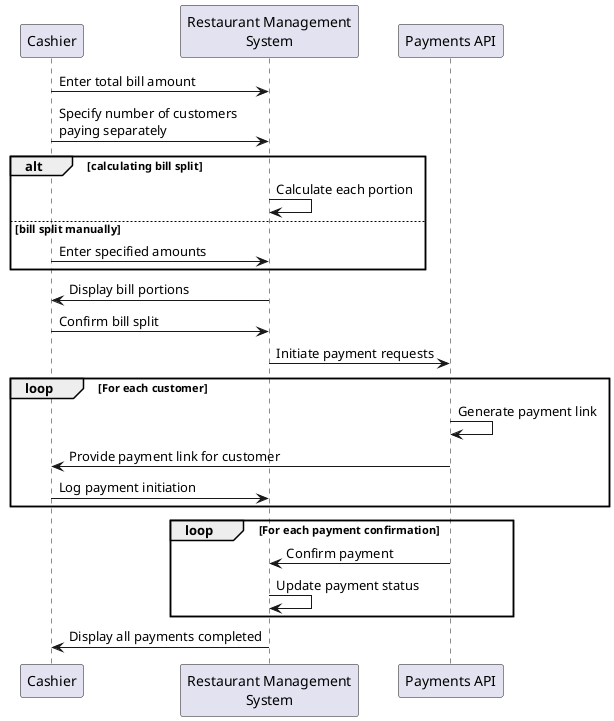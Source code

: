 @startuml
participant Cashier as cashier
participant "Restaurant Management\nSystem" as system
participant "Payments API" as paymentsAPI

cashier -> system : Enter total bill amount
cashier -> system : Specify number of customers\npaying separately

alt calculating bill split
    system -> system : Calculate each portion
else bill split manually
    cashier -> system : Enter specified amounts
end

system -> cashier : Display bill portions
cashier -> system : Confirm bill split
system -> paymentsAPI : Initiate payment requests

loop For each customer
    paymentsAPI -> paymentsAPI : Generate payment link
    paymentsAPI -> cashier : Provide payment link for customer
    cashier -> system : Log payment initiation
end

loop For each payment confirmation
    paymentsAPI -> system : Confirm payment
    system -> system : Update payment status
end

system -> cashier : Display all payments completed

@enduml